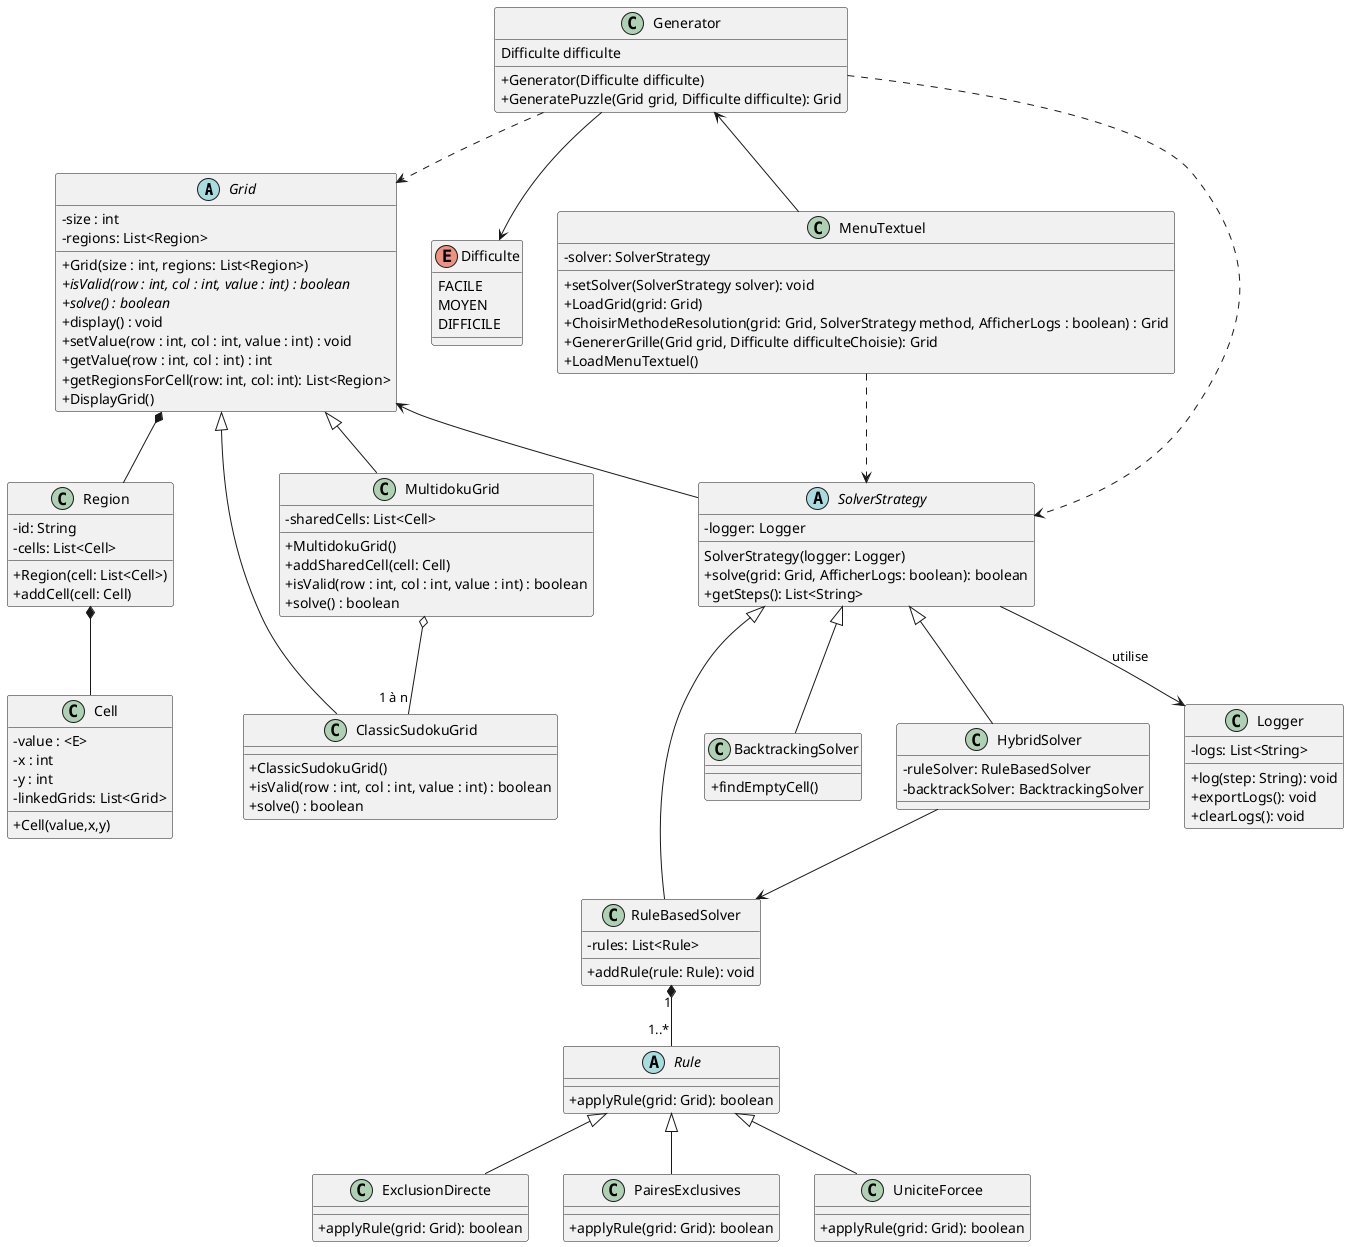 @startuml
skinparam classAttributeIconSize 0
'https://plantuml.com/class-diagram

abstract class Grid{
    - size : int
    - regions: List<Region>
    + Grid(size : int, regions: List<Region>)
    + {abstract} isValid(row : int, col : int, value : int) : boolean
    + {abstract} solve() : boolean
    + display() : void
    + setValue(row : int, col : int, value : int) : void
    + getValue(row : int, col : int) : int
    + getRegionsForCell(row: int, col: int): List<Region>
    + DisplayGrid()
}

class Region {
    - id: String
    - cells: List<Cell>
    +Region(cell: List<Cell>)
    + addCell(cell: Cell)
}

class Cell {
    -value : <E>
    -x : int
    -y : int
    - linkedGrids: List<Grid>
    +Cell(value,x,y)
}

class ClassicSudokuGrid{
    + ClassicSudokuGrid()
    + isValid(row : int, col : int, value : int) : boolean
    + solve() : boolean
}

class MultidokuGrid{
    - sharedCells: List<Cell>
    + MultidokuGrid()
    + addSharedCell(cell: Cell)
    + isValid(row : int, col : int, value : int) : boolean
    + solve() : boolean
}

abstract class Rule {
    + applyRule(grid: Grid): boolean
}
class ExclusionDirecte extends Rule {
    + applyRule(grid: Grid): boolean
}
class PairesExclusives extends Rule {
    + applyRule(grid: Grid): boolean
}
class UniciteForcee extends Rule {
    + applyRule(grid: Grid): boolean
}

enum Difficulte{
    FACILE
    MOYEN
    DIFFICILE
}

Generator --> Difficulte

class Generator {
    Difficulte difficulte
    + Generator(Difficulte difficulte)
    +GeneratePuzzle(Grid grid, Difficulte difficulte): Grid
}
Generator ..> Grid

class MenuTextuel {
    - solver: SolverStrategy
    + setSolver(SolverStrategy solver): void
    +LoadGrid(grid: Grid)
    +ChoisirMethodeResolution(grid: Grid, SolverStrategy method, AfficherLogs : boolean) : Grid
    +GenererGrille(Grid grid, Difficulte difficulteChoisie): Grid
    +LoadMenuTextuel()
}

MenuTextuel ..> SolverStrategy

class RuleBasedSolver {
    - rules: List<Rule>
    + addRule(rule: Rule): void
}

class BacktrackingSolver {
    +findEmptyCell()
}

class HybridSolver {
    - ruleSolver: RuleBasedSolver
    - backtrackSolver: BacktrackingSolver
}

class Logger {
    - logs: List<String>
    + log(step: String): void
    + exportLogs(): void
    + clearLogs(): void
}

abstract class SolverStrategy {
    - logger: Logger
    SolverStrategy(logger: Logger)
    + solve(grid: Grid, AfficherLogs: boolean): boolean
    + getSteps(): List<String>
}

SolverStrategy --> Logger : utilise

Generator<--MenuTextuel

Grid <|-- MultidokuGrid
Grid <|-- ClassicSudokuGrid
Grid *-- Region
Grid <-- SolverStrategy

Generator ..> SolverStrategy

MultidokuGrid o-- "1 à n" ClassicSudokuGrid

Region *-- Cell

SolverStrategy <|-- RuleBasedSolver
SolverStrategy <|-- HybridSolver
SolverStrategy <|-- BacktrackingSolver
RuleBasedSolver "1" *-- "1..*" Rule
HybridSolver --> RuleBasedSolver



@enduml